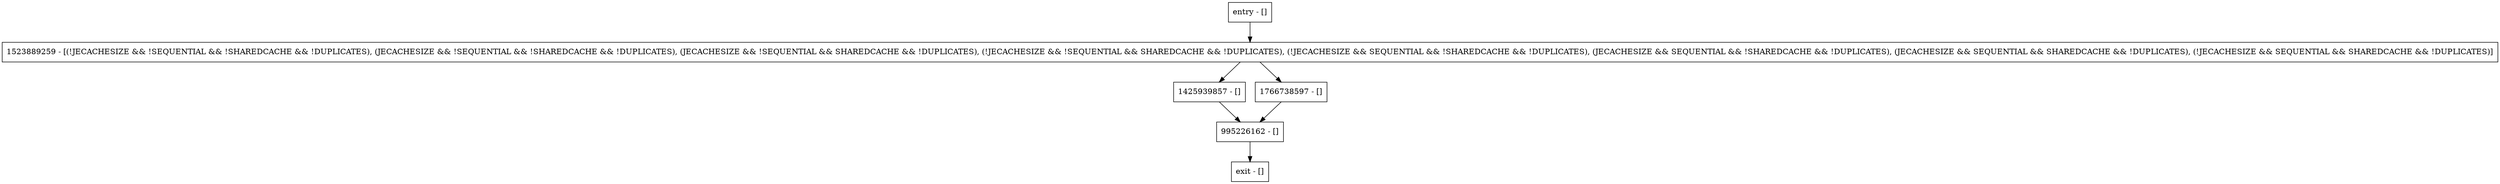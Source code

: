 digraph putNoOverwrite {
node [shape=record];
entry [label="entry - []"];
exit [label="exit - []"];
1523889259 [label="1523889259 - [(!JECACHESIZE && !SEQUENTIAL && !SHAREDCACHE && !DUPLICATES), (JECACHESIZE && !SEQUENTIAL && !SHAREDCACHE && !DUPLICATES), (JECACHESIZE && !SEQUENTIAL && SHAREDCACHE && !DUPLICATES), (!JECACHESIZE && !SEQUENTIAL && SHAREDCACHE && !DUPLICATES), (!JECACHESIZE && SEQUENTIAL && !SHAREDCACHE && !DUPLICATES), (JECACHESIZE && SEQUENTIAL && !SHAREDCACHE && !DUPLICATES), (JECACHESIZE && SEQUENTIAL && SHAREDCACHE && !DUPLICATES), (!JECACHESIZE && SEQUENTIAL && SHAREDCACHE && !DUPLICATES)]"];
1425939857 [label="1425939857 - []"];
1766738597 [label="1766738597 - []"];
995226162 [label="995226162 - []"];
entry;
exit;
entry -> 1523889259;
1523889259 -> 1425939857;
1523889259 -> 1766738597;
1425939857 -> 995226162;
1766738597 -> 995226162;
995226162 -> exit;
}
